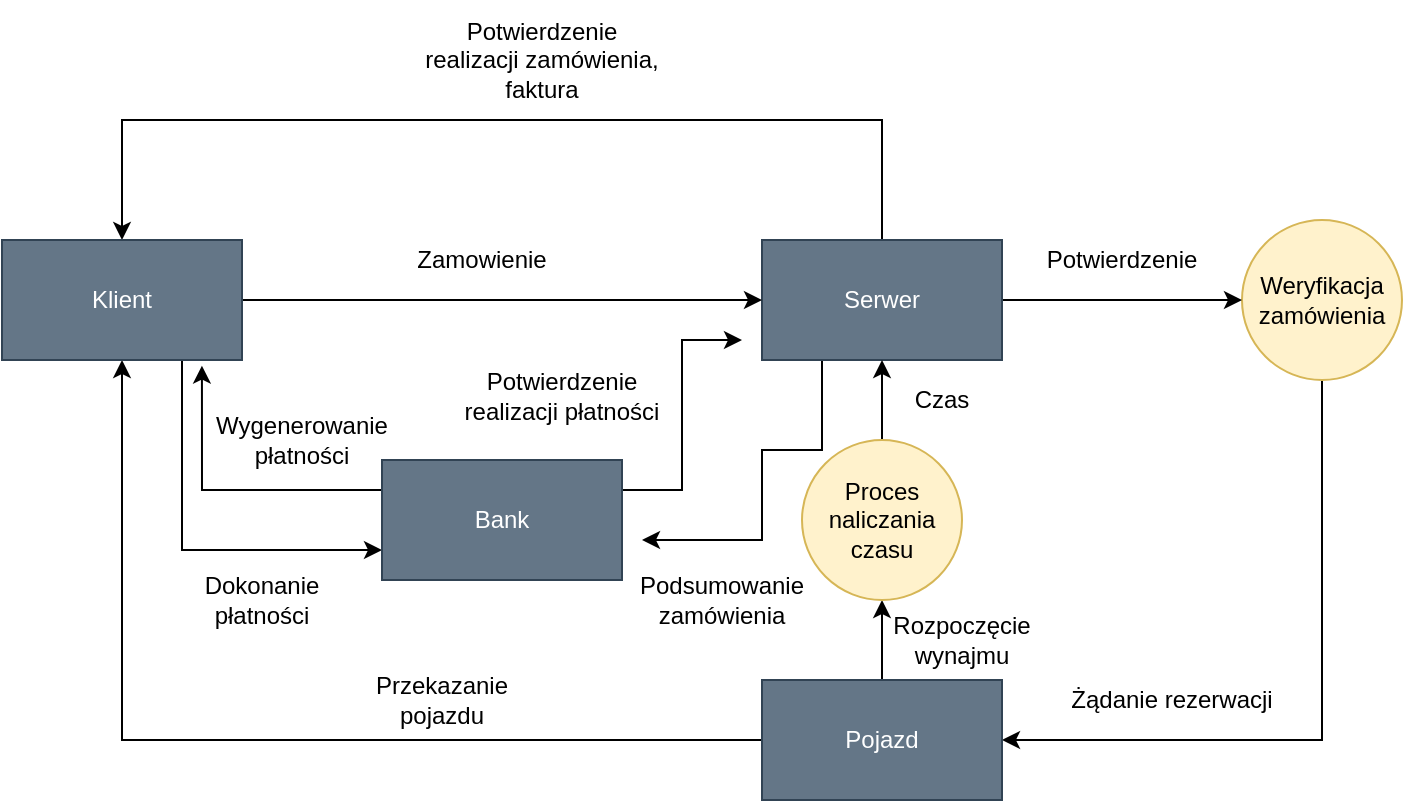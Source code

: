 <mxfile version="14.6.9" type="device"><diagram id="p0CfQt29pfPNSfeCHg9v" name="Page-1"><mxGraphModel dx="360" dy="569" grid="1" gridSize="10" guides="1" tooltips="1" connect="1" arrows="1" fold="1" page="1" pageScale="1" pageWidth="827" pageHeight="1169" math="0" shadow="0"><root><mxCell id="0"/><mxCell id="1" parent="0"/><mxCell id="JEbAvI6KZo1Xpitvt2xr-47" style="edgeStyle=orthogonalEdgeStyle;rounded=0;orthogonalLoop=1;jettySize=auto;html=1;entryX=1;entryY=0.5;entryDx=0;entryDy=0;" edge="1" parent="1" source="JEbAvI6KZo1Xpitvt2xr-38" target="JEbAvI6KZo1Xpitvt2xr-43"><mxGeometry relative="1" as="geometry"><mxPoint x="1460" y="390" as="targetPoint"/><Array as="points"><mxPoint x="1460" y="400"/></Array></mxGeometry></mxCell><mxCell id="JEbAvI6KZo1Xpitvt2xr-38" value="Weryfikacja zamówienia" style="ellipse;whiteSpace=wrap;html=1;aspect=fixed;fillColor=#fff2cc;strokeColor=#d6b656;" vertex="1" parent="1"><mxGeometry x="1420" y="140" width="80" height="80" as="geometry"/></mxCell><mxCell id="JEbAvI6KZo1Xpitvt2xr-40" style="edgeStyle=orthogonalEdgeStyle;rounded=0;orthogonalLoop=1;jettySize=auto;html=1;entryX=0;entryY=0.5;entryDx=0;entryDy=0;" edge="1" parent="1" source="JEbAvI6KZo1Xpitvt2xr-39" target="JEbAvI6KZo1Xpitvt2xr-38"><mxGeometry relative="1" as="geometry"/></mxCell><mxCell id="JEbAvI6KZo1Xpitvt2xr-54" style="edgeStyle=orthogonalEdgeStyle;rounded=0;orthogonalLoop=1;jettySize=auto;html=1;exitX=0.5;exitY=0;exitDx=0;exitDy=0;entryX=0.5;entryY=0;entryDx=0;entryDy=0;" edge="1" parent="1" source="JEbAvI6KZo1Xpitvt2xr-39" target="JEbAvI6KZo1Xpitvt2xr-51"><mxGeometry relative="1" as="geometry"><mxPoint x="860" y="100" as="targetPoint"/><mxPoint x="1150" y="150" as="sourcePoint"/><Array as="points"><mxPoint x="1240" y="90"/><mxPoint x="860" y="90"/></Array></mxGeometry></mxCell><mxCell id="JEbAvI6KZo1Xpitvt2xr-62" style="edgeStyle=orthogonalEdgeStyle;rounded=0;orthogonalLoop=1;jettySize=auto;html=1;exitX=0.25;exitY=1;exitDx=0;exitDy=0;" edge="1" parent="1" source="JEbAvI6KZo1Xpitvt2xr-39"><mxGeometry relative="1" as="geometry"><mxPoint x="1120" y="300" as="targetPoint"/><Array as="points"><mxPoint x="1210" y="255"/><mxPoint x="1180" y="255"/><mxPoint x="1180" y="300"/></Array></mxGeometry></mxCell><mxCell id="JEbAvI6KZo1Xpitvt2xr-39" value="Serwer" style="rounded=0;whiteSpace=wrap;html=1;fillColor=#647687;strokeColor=#314354;fontColor=#ffffff;" vertex="1" parent="1"><mxGeometry x="1180" y="150" width="120" height="60" as="geometry"/></mxCell><mxCell id="JEbAvI6KZo1Xpitvt2xr-41" value="Potwierdzenie" style="text;html=1;strokeColor=none;fillColor=none;align=center;verticalAlign=middle;whiteSpace=wrap;rounded=0;" vertex="1" parent="1"><mxGeometry x="1340" y="150" width="40" height="20" as="geometry"/></mxCell><mxCell id="JEbAvI6KZo1Xpitvt2xr-49" value="" style="edgeStyle=orthogonalEdgeStyle;rounded=0;orthogonalLoop=1;jettySize=auto;html=1;" edge="1" parent="1" source="JEbAvI6KZo1Xpitvt2xr-43" target="JEbAvI6KZo1Xpitvt2xr-48"><mxGeometry relative="1" as="geometry"/></mxCell><mxCell id="JEbAvI6KZo1Xpitvt2xr-53" style="edgeStyle=orthogonalEdgeStyle;rounded=0;orthogonalLoop=1;jettySize=auto;html=1;entryX=0.5;entryY=1;entryDx=0;entryDy=0;exitX=0;exitY=0.5;exitDx=0;exitDy=0;" edge="1" parent="1" source="JEbAvI6KZo1Xpitvt2xr-43" target="JEbAvI6KZo1Xpitvt2xr-51"><mxGeometry relative="1" as="geometry"><mxPoint x="850" y="400" as="targetPoint"/><mxPoint x="1090" y="400" as="sourcePoint"/><Array as="points"><mxPoint x="860" y="400"/></Array></mxGeometry></mxCell><mxCell id="JEbAvI6KZo1Xpitvt2xr-43" value="Pojazd" style="rounded=0;whiteSpace=wrap;html=1;fillColor=#647687;strokeColor=#314354;fontColor=#ffffff;" vertex="1" parent="1"><mxGeometry x="1180" y="370" width="120" height="60" as="geometry"/></mxCell><mxCell id="JEbAvI6KZo1Xpitvt2xr-50" value="" style="edgeStyle=orthogonalEdgeStyle;rounded=0;orthogonalLoop=1;jettySize=auto;html=1;" edge="1" parent="1" source="JEbAvI6KZo1Xpitvt2xr-48" target="JEbAvI6KZo1Xpitvt2xr-39"><mxGeometry relative="1" as="geometry"/></mxCell><mxCell id="JEbAvI6KZo1Xpitvt2xr-48" value="Proces naliczania czasu" style="ellipse;whiteSpace=wrap;html=1;aspect=fixed;fillColor=#fff2cc;strokeColor=#d6b656;" vertex="1" parent="1"><mxGeometry x="1200" y="250" width="80" height="80" as="geometry"/></mxCell><mxCell id="JEbAvI6KZo1Xpitvt2xr-55" style="edgeStyle=orthogonalEdgeStyle;rounded=0;orthogonalLoop=1;jettySize=auto;html=1;entryX=0;entryY=0.5;entryDx=0;entryDy=0;" edge="1" parent="1" source="JEbAvI6KZo1Xpitvt2xr-51" target="JEbAvI6KZo1Xpitvt2xr-39"><mxGeometry relative="1" as="geometry"><mxPoint x="1090" y="180" as="targetPoint"/></mxGeometry></mxCell><mxCell id="JEbAvI6KZo1Xpitvt2xr-57" style="edgeStyle=orthogonalEdgeStyle;rounded=0;orthogonalLoop=1;jettySize=auto;html=1;exitX=0.75;exitY=1;exitDx=0;exitDy=0;entryX=0;entryY=0.75;entryDx=0;entryDy=0;" edge="1" parent="1" source="JEbAvI6KZo1Xpitvt2xr-51" target="JEbAvI6KZo1Xpitvt2xr-52"><mxGeometry relative="1" as="geometry"><mxPoint x="890" y="290" as="targetPoint"/><Array as="points"><mxPoint x="890" y="305"/></Array></mxGeometry></mxCell><mxCell id="JEbAvI6KZo1Xpitvt2xr-51" value="Klient" style="rounded=0;whiteSpace=wrap;html=1;fillColor=#647687;strokeColor=#314354;fontColor=#ffffff;" vertex="1" parent="1"><mxGeometry x="800" y="150" width="120" height="60" as="geometry"/></mxCell><mxCell id="JEbAvI6KZo1Xpitvt2xr-63" style="edgeStyle=orthogonalEdgeStyle;rounded=0;orthogonalLoop=1;jettySize=auto;html=1;exitX=0;exitY=0.25;exitDx=0;exitDy=0;entryX=0.833;entryY=1.047;entryDx=0;entryDy=0;entryPerimeter=0;" edge="1" parent="1" source="JEbAvI6KZo1Xpitvt2xr-52" target="JEbAvI6KZo1Xpitvt2xr-51"><mxGeometry relative="1" as="geometry"><mxPoint x="900" y="275" as="targetPoint"/><Array as="points"><mxPoint x="900" y="275"/></Array></mxGeometry></mxCell><mxCell id="JEbAvI6KZo1Xpitvt2xr-64" style="edgeStyle=orthogonalEdgeStyle;rounded=0;orthogonalLoop=1;jettySize=auto;html=1;exitX=1;exitY=0.25;exitDx=0;exitDy=0;" edge="1" parent="1" source="JEbAvI6KZo1Xpitvt2xr-52"><mxGeometry relative="1" as="geometry"><mxPoint x="1170" y="200" as="targetPoint"/><Array as="points"><mxPoint x="1140" y="275"/><mxPoint x="1140" y="200"/></Array></mxGeometry></mxCell><mxCell id="JEbAvI6KZo1Xpitvt2xr-52" value="Bank" style="rounded=0;whiteSpace=wrap;html=1;fillColor=#647687;strokeColor=#314354;fontColor=#ffffff;" vertex="1" parent="1"><mxGeometry x="990" y="260" width="120" height="60" as="geometry"/></mxCell><mxCell id="JEbAvI6KZo1Xpitvt2xr-65" value="Przekazanie pojazdu&lt;br&gt;" style="text;html=1;strokeColor=none;fillColor=none;align=center;verticalAlign=middle;whiteSpace=wrap;rounded=0;" vertex="1" parent="1"><mxGeometry x="1000" y="370" width="40" height="20" as="geometry"/></mxCell><mxCell id="JEbAvI6KZo1Xpitvt2xr-67" value="Zamowienie" style="text;html=1;strokeColor=none;fillColor=none;align=center;verticalAlign=middle;whiteSpace=wrap;rounded=0;" vertex="1" parent="1"><mxGeometry x="1020" y="150" width="40" height="20" as="geometry"/></mxCell><mxCell id="JEbAvI6KZo1Xpitvt2xr-68" value="Potwierdzenie realizacji zamówienia, faktura" style="text;html=1;strokeColor=none;fillColor=none;align=center;verticalAlign=middle;whiteSpace=wrap;rounded=0;" vertex="1" parent="1"><mxGeometry x="1010" y="30" width="120" height="60" as="geometry"/></mxCell><mxCell id="JEbAvI6KZo1Xpitvt2xr-69" value="Wygenerowanie płatności" style="text;html=1;strokeColor=none;fillColor=none;align=center;verticalAlign=middle;whiteSpace=wrap;rounded=0;" vertex="1" parent="1"><mxGeometry x="930" y="240" width="40" height="20" as="geometry"/></mxCell><mxCell id="JEbAvI6KZo1Xpitvt2xr-71" value="Dokonanie płatności" style="text;html=1;strokeColor=none;fillColor=none;align=center;verticalAlign=middle;whiteSpace=wrap;rounded=0;" vertex="1" parent="1"><mxGeometry x="910" y="320" width="40" height="20" as="geometry"/></mxCell><mxCell id="JEbAvI6KZo1Xpitvt2xr-72" value="Podsumowanie zamówienia" style="text;html=1;strokeColor=none;fillColor=none;align=center;verticalAlign=middle;whiteSpace=wrap;rounded=0;" vertex="1" parent="1"><mxGeometry x="1140" y="320" width="40" height="20" as="geometry"/></mxCell><mxCell id="JEbAvI6KZo1Xpitvt2xr-73" value="Potwierdzenie realizacji płatności" style="text;html=1;strokeColor=none;fillColor=none;align=center;verticalAlign=middle;whiteSpace=wrap;rounded=0;" vertex="1" parent="1"><mxGeometry x="1030" y="210" width="100" height="35" as="geometry"/></mxCell><mxCell id="JEbAvI6KZo1Xpitvt2xr-75" value="Czas" style="text;html=1;strokeColor=none;fillColor=none;align=center;verticalAlign=middle;whiteSpace=wrap;rounded=0;" vertex="1" parent="1"><mxGeometry x="1250" y="220" width="40" height="20" as="geometry"/></mxCell><mxCell id="JEbAvI6KZo1Xpitvt2xr-76" value="Rozpoczęcie wynajmu&lt;br&gt;" style="text;html=1;strokeColor=none;fillColor=none;align=center;verticalAlign=middle;whiteSpace=wrap;rounded=0;" vertex="1" parent="1"><mxGeometry x="1260" y="340" width="40" height="20" as="geometry"/></mxCell><mxCell id="JEbAvI6KZo1Xpitvt2xr-77" value="Żądanie rezerwacji" style="text;html=1;strokeColor=none;fillColor=none;align=center;verticalAlign=middle;whiteSpace=wrap;rounded=0;" vertex="1" parent="1"><mxGeometry x="1330" y="370" width="110" height="20" as="geometry"/></mxCell><mxCell id="JEbAvI6KZo1Xpitvt2xr-78" style="edgeStyle=orthogonalEdgeStyle;rounded=0;orthogonalLoop=1;jettySize=auto;html=1;exitX=0.5;exitY=1;exitDx=0;exitDy=0;" edge="1" parent="1" source="JEbAvI6KZo1Xpitvt2xr-77" target="JEbAvI6KZo1Xpitvt2xr-77"><mxGeometry relative="1" as="geometry"/></mxCell></root></mxGraphModel></diagram></mxfile>